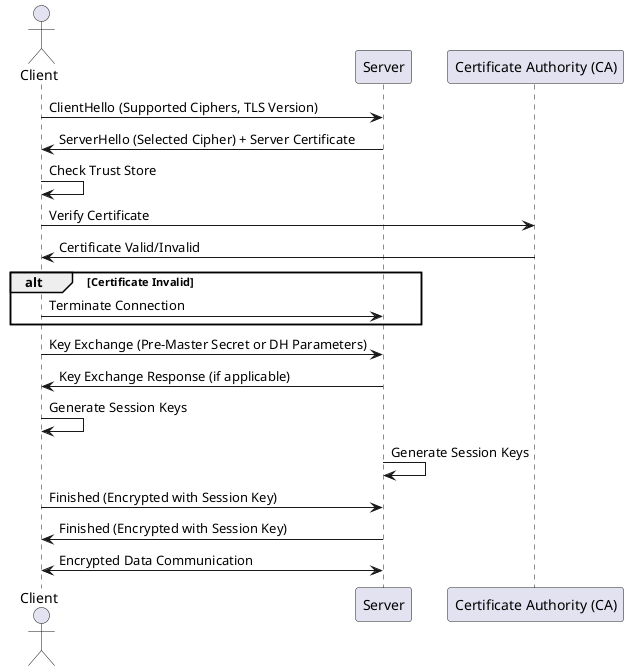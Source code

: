@startuml
actor Client
participant "Server"
participant "Certificate Authority (CA)" as CA

Client -> Server: ClientHello (Supported Ciphers, TLS Version)
Server -> Client: ServerHello (Selected Cipher) + Server Certificate
Client -> Client: Check Trust Store
Client -> CA: Verify Certificate
CA -> Client: Certificate Valid/Invalid  
alt Certificate Invalid
    Client -> Server: Terminate Connection
end

Client -> Server: Key Exchange (Pre-Master Secret or DH Parameters)
Server -> Client: Key Exchange Response (if applicable)

Client -> Client: Generate Session Keys
Server -> Server: Generate Session Keys

Client -> Server: Finished (Encrypted with Session Key)
Server -> Client: Finished (Encrypted with Session Key)

Client <-> Server: Encrypted Data Communication
@enduml